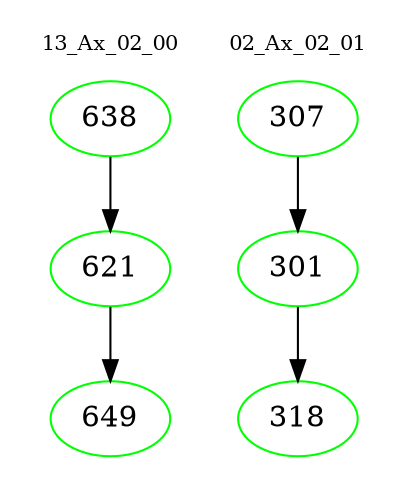 digraph{
subgraph cluster_0 {
color = white
label = "13_Ax_02_00";
fontsize=10;
T0_638 [label="638", color="green"]
T0_638 -> T0_621 [color="black"]
T0_621 [label="621", color="green"]
T0_621 -> T0_649 [color="black"]
T0_649 [label="649", color="green"]
}
subgraph cluster_1 {
color = white
label = "02_Ax_02_01";
fontsize=10;
T1_307 [label="307", color="green"]
T1_307 -> T1_301 [color="black"]
T1_301 [label="301", color="green"]
T1_301 -> T1_318 [color="black"]
T1_318 [label="318", color="green"]
}
}
